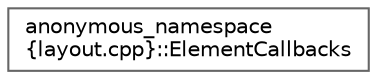 digraph "Graphical Class Hierarchy"
{
 // INTERACTIVE_SVG=YES
 // LATEX_PDF_SIZE
  bgcolor="transparent";
  edge [fontname=Helvetica,fontsize=10,labelfontname=Helvetica,labelfontsize=10];
  node [fontname=Helvetica,fontsize=10,shape=box,height=0.2,width=0.4];
  rankdir="LR";
  Node0 [id="Node000000",label="anonymous_namespace\l\{layout.cpp\}::ElementCallbacks",height=0.2,width=0.4,color="grey40", fillcolor="white", style="filled",URL="$d4/d19/structanonymous__namespace_02layout_8cpp_03_1_1_element_callbacks.html",tooltip=" "];
}
